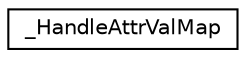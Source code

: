 digraph "Graphical Class Hierarchy"
{
  edge [fontname="Helvetica",fontsize="10",labelfontname="Helvetica",labelfontsize="10"];
  node [fontname="Helvetica",fontsize="10",shape=record];
  rankdir="LR";
  Node1 [label="_HandleAttrValMap",height=0.2,width=0.4,color="black", fillcolor="white", style="filled",URL="$struct___handle_attr_val_map.html"];
}
